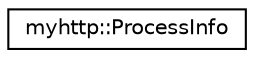 digraph "Graphical Class Hierarchy"
{
 // LATEX_PDF_SIZE
  edge [fontname="Helvetica",fontsize="10",labelfontname="Helvetica",labelfontsize="10"];
  node [fontname="Helvetica",fontsize="10",shape=record];
  rankdir="LR";
  Node0 [label="myhttp::ProcessInfo",height=0.2,width=0.4,color="black", fillcolor="white", style="filled",URL="$structmyhttp_1_1ProcessInfo.html",tooltip=" "];
}
